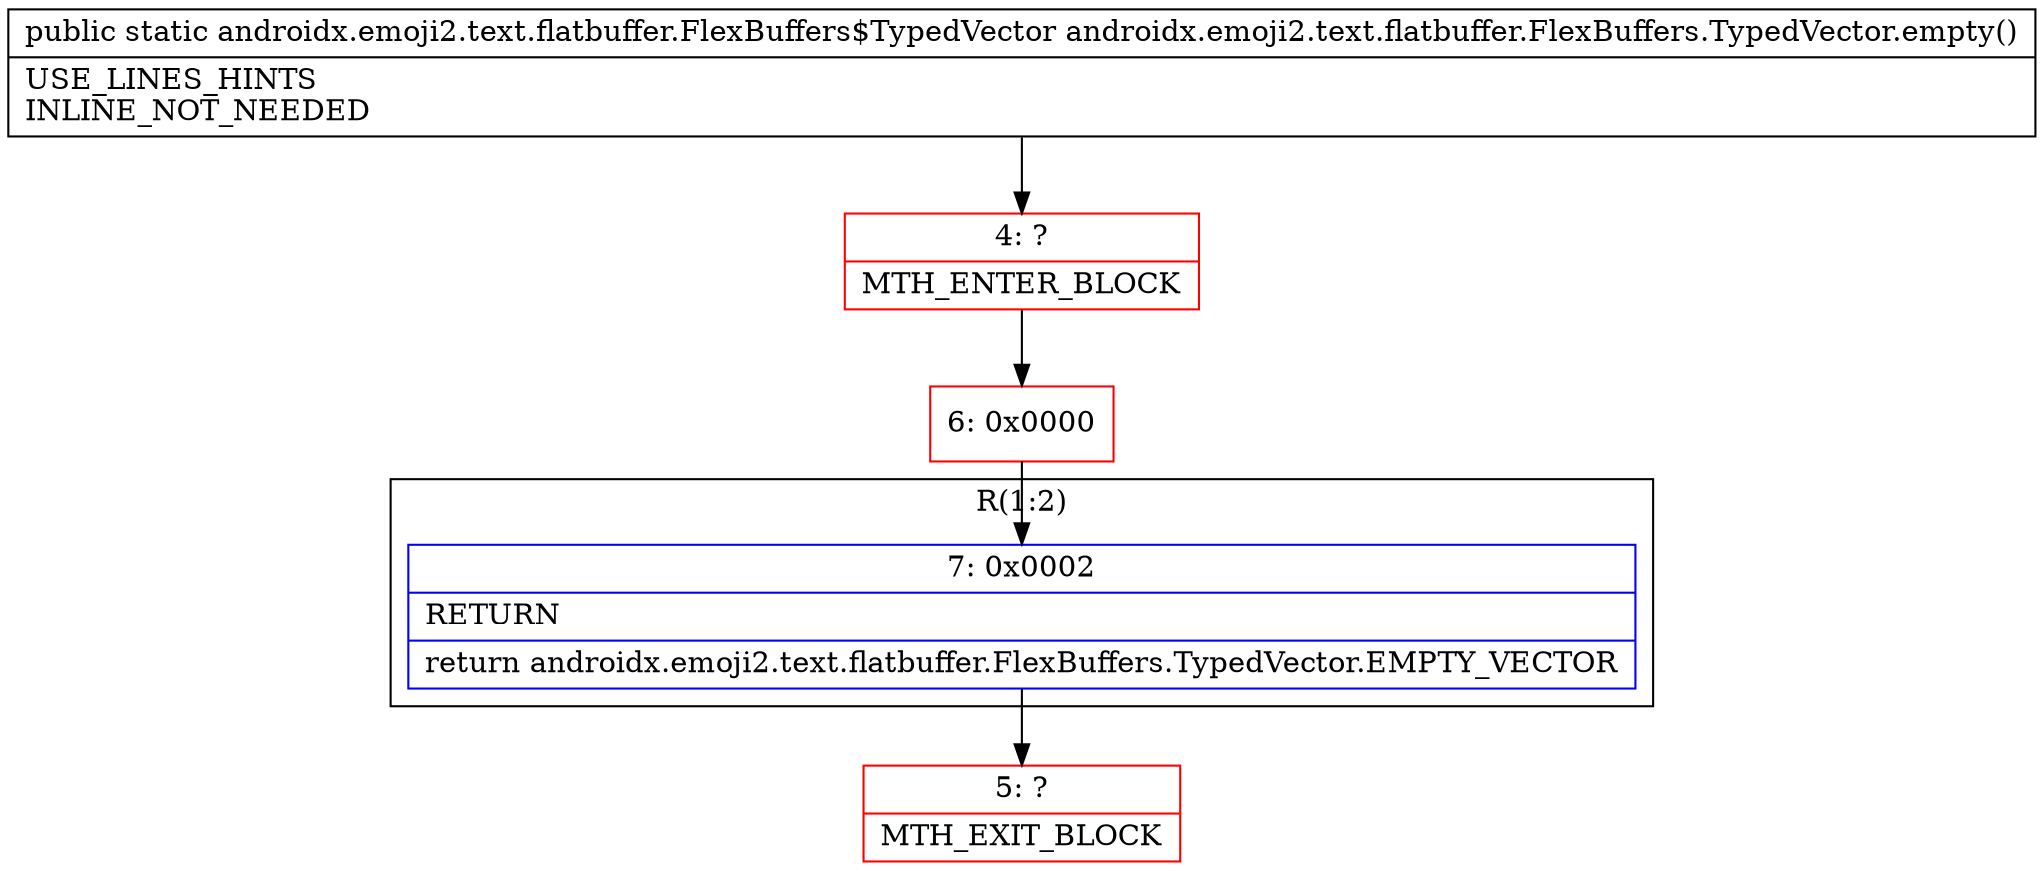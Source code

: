 digraph "CFG forandroidx.emoji2.text.flatbuffer.FlexBuffers.TypedVector.empty()Landroidx\/emoji2\/text\/flatbuffer\/FlexBuffers$TypedVector;" {
subgraph cluster_Region_1583739959 {
label = "R(1:2)";
node [shape=record,color=blue];
Node_7 [shape=record,label="{7\:\ 0x0002|RETURN\l|return androidx.emoji2.text.flatbuffer.FlexBuffers.TypedVector.EMPTY_VECTOR\l}"];
}
Node_4 [shape=record,color=red,label="{4\:\ ?|MTH_ENTER_BLOCK\l}"];
Node_6 [shape=record,color=red,label="{6\:\ 0x0000}"];
Node_5 [shape=record,color=red,label="{5\:\ ?|MTH_EXIT_BLOCK\l}"];
MethodNode[shape=record,label="{public static androidx.emoji2.text.flatbuffer.FlexBuffers$TypedVector androidx.emoji2.text.flatbuffer.FlexBuffers.TypedVector.empty()  | USE_LINES_HINTS\lINLINE_NOT_NEEDED\l}"];
MethodNode -> Node_4;Node_7 -> Node_5;
Node_4 -> Node_6;
Node_6 -> Node_7;
}

